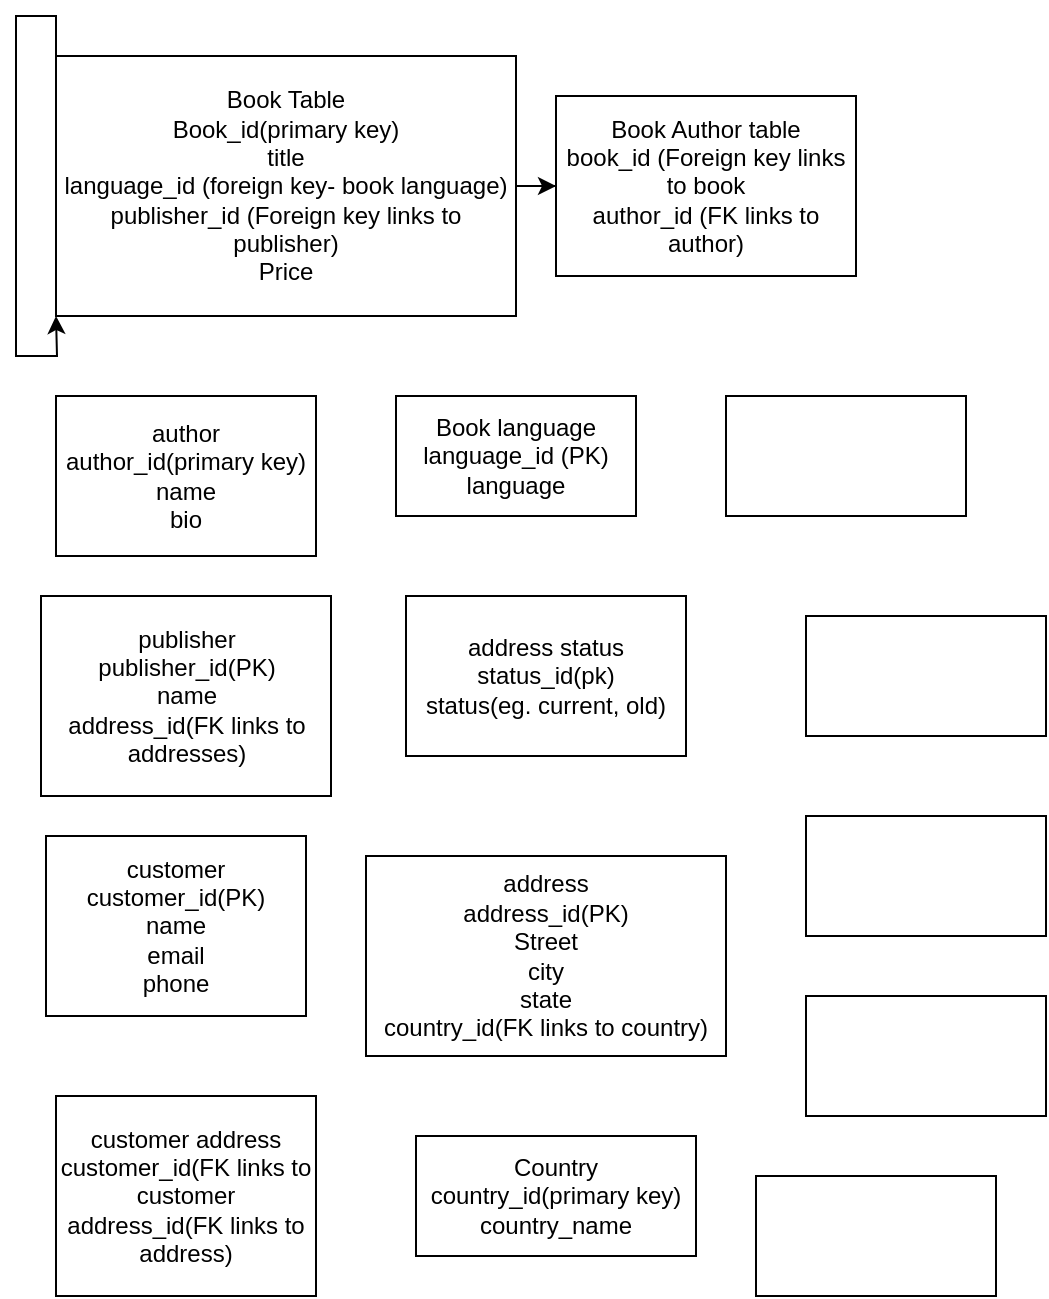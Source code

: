 <mxfile version="26.2.9">
  <diagram name="Page-1" id="vVcK6Z69ptN_cMEZQ-FN">
    <mxGraphModel dx="426" dy="1632" grid="1" gridSize="10" guides="1" tooltips="1" connect="1" arrows="1" fold="1" page="1" pageScale="1" pageWidth="850" pageHeight="1100" math="0" shadow="0">
      <root>
        <mxCell id="0" />
        <mxCell id="1" parent="0" />
        <mxCell id="g-SuGQ34lXMrxu17Pbmb-16" style="edgeStyle=orthogonalEdgeStyle;rounded=0;orthogonalLoop=1;jettySize=auto;html=1;exitX=0;exitY=0;exitDx=0;exitDy=0;" edge="1" parent="1" source="g-SuGQ34lXMrxu17Pbmb-1">
          <mxGeometry relative="1" as="geometry">
            <mxPoint x="50" y="-10" as="targetPoint" />
          </mxGeometry>
        </mxCell>
        <mxCell id="g-SuGQ34lXMrxu17Pbmb-17" value="" style="edgeStyle=orthogonalEdgeStyle;rounded=0;orthogonalLoop=1;jettySize=auto;html=1;" edge="1" parent="1" source="g-SuGQ34lXMrxu17Pbmb-1" target="g-SuGQ34lXMrxu17Pbmb-6">
          <mxGeometry relative="1" as="geometry" />
        </mxCell>
        <mxCell id="g-SuGQ34lXMrxu17Pbmb-1" value="Book Table&lt;div&gt;Book_id(primary key)&lt;br&gt;title&lt;/div&gt;&lt;div&gt;language_id (foreign key- book language)&lt;/div&gt;&lt;div&gt;publisher_id (Foreign key links to publisher)&lt;/div&gt;&lt;div&gt;Price&lt;/div&gt;" style="rounded=0;whiteSpace=wrap;html=1;" vertex="1" parent="1">
          <mxGeometry x="50" y="-140" width="230" height="130" as="geometry" />
        </mxCell>
        <mxCell id="g-SuGQ34lXMrxu17Pbmb-2" value="Book language&lt;div&gt;language_id (PK)&lt;/div&gt;&lt;div&gt;language&lt;/div&gt;" style="rounded=0;whiteSpace=wrap;html=1;" vertex="1" parent="1">
          <mxGeometry x="220" y="30" width="120" height="60" as="geometry" />
        </mxCell>
        <mxCell id="g-SuGQ34lXMrxu17Pbmb-3" value="author&lt;div&gt;author_id(primary key)&lt;/div&gt;&lt;div&gt;name&lt;/div&gt;&lt;div&gt;bio&lt;/div&gt;" style="rounded=0;whiteSpace=wrap;html=1;" vertex="1" parent="1">
          <mxGeometry x="50" y="30" width="130" height="80" as="geometry" />
        </mxCell>
        <mxCell id="g-SuGQ34lXMrxu17Pbmb-4" value="customer&lt;div&gt;customer_id(PK)&lt;/div&gt;&lt;div&gt;name&lt;/div&gt;&lt;div&gt;email&lt;/div&gt;&lt;div&gt;phone&lt;/div&gt;" style="rounded=0;whiteSpace=wrap;html=1;" vertex="1" parent="1">
          <mxGeometry x="45" y="250" width="130" height="90" as="geometry" />
        </mxCell>
        <mxCell id="g-SuGQ34lXMrxu17Pbmb-5" value="customer address&lt;div&gt;customer_id(FK links to customer&lt;/div&gt;&lt;div&gt;address_id(FK links to address)&lt;/div&gt;" style="rounded=0;whiteSpace=wrap;html=1;" vertex="1" parent="1">
          <mxGeometry x="50" y="380" width="130" height="100" as="geometry" />
        </mxCell>
        <mxCell id="g-SuGQ34lXMrxu17Pbmb-6" value="Book Author table&lt;div&gt;book_id (Foreign key links to book&lt;/div&gt;&lt;div&gt;author_id (FK links to author)&lt;/div&gt;" style="rounded=0;whiteSpace=wrap;html=1;" vertex="1" parent="1">
          <mxGeometry x="300" y="-120" width="150" height="90" as="geometry" />
        </mxCell>
        <mxCell id="g-SuGQ34lXMrxu17Pbmb-7" value="publisher&lt;div&gt;publisher_id(PK)&lt;/div&gt;&lt;div&gt;name&lt;/div&gt;&lt;div&gt;address_id(FK links to addresses)&lt;/div&gt;" style="rounded=0;whiteSpace=wrap;html=1;" vertex="1" parent="1">
          <mxGeometry x="42.5" y="130" width="145" height="100" as="geometry" />
        </mxCell>
        <mxCell id="g-SuGQ34lXMrxu17Pbmb-8" value="" style="rounded=0;whiteSpace=wrap;html=1;" vertex="1" parent="1">
          <mxGeometry x="385" y="30" width="120" height="60" as="geometry" />
        </mxCell>
        <mxCell id="g-SuGQ34lXMrxu17Pbmb-9" value="" style="rounded=0;whiteSpace=wrap;html=1;" vertex="1" parent="1">
          <mxGeometry x="425" y="140" width="120" height="60" as="geometry" />
        </mxCell>
        <mxCell id="g-SuGQ34lXMrxu17Pbmb-10" value="" style="rounded=0;whiteSpace=wrap;html=1;" vertex="1" parent="1">
          <mxGeometry x="425" y="240" width="120" height="60" as="geometry" />
        </mxCell>
        <mxCell id="g-SuGQ34lXMrxu17Pbmb-11" value="address&lt;div&gt;address_id(PK)&lt;/div&gt;&lt;div&gt;Street&lt;/div&gt;&lt;div&gt;city&lt;/div&gt;&lt;div&gt;state&lt;/div&gt;&lt;div&gt;country_id(FK links to country)&lt;/div&gt;" style="rounded=0;whiteSpace=wrap;html=1;" vertex="1" parent="1">
          <mxGeometry x="205" y="260" width="180" height="100" as="geometry" />
        </mxCell>
        <mxCell id="g-SuGQ34lXMrxu17Pbmb-12" value="" style="rounded=0;whiteSpace=wrap;html=1;" vertex="1" parent="1">
          <mxGeometry x="425" y="330" width="120" height="60" as="geometry" />
        </mxCell>
        <mxCell id="g-SuGQ34lXMrxu17Pbmb-13" value="" style="rounded=0;whiteSpace=wrap;html=1;" vertex="1" parent="1">
          <mxGeometry x="400" y="420" width="120" height="60" as="geometry" />
        </mxCell>
        <mxCell id="g-SuGQ34lXMrxu17Pbmb-14" value="Country&lt;div&gt;country_id(primary key)&lt;/div&gt;&lt;div&gt;country_name&lt;/div&gt;" style="rounded=0;whiteSpace=wrap;html=1;" vertex="1" parent="1">
          <mxGeometry x="230" y="400" width="140" height="60" as="geometry" />
        </mxCell>
        <mxCell id="g-SuGQ34lXMrxu17Pbmb-15" value="address status&lt;div&gt;status_id(pk)&lt;/div&gt;&lt;div&gt;status(eg. current, old)&lt;/div&gt;" style="rounded=0;whiteSpace=wrap;html=1;" vertex="1" parent="1">
          <mxGeometry x="225" y="130" width="140" height="80" as="geometry" />
        </mxCell>
      </root>
    </mxGraphModel>
  </diagram>
</mxfile>
